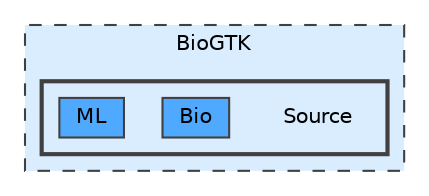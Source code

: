 digraph "D:/Kari/repos/BioGTK/Source"
{
 // LATEX_PDF_SIZE
  bgcolor="transparent";
  edge [fontname=Helvetica,fontsize=10,labelfontname=Helvetica,labelfontsize=10];
  node [fontname=Helvetica,fontsize=10,shape=box,height=0.2,width=0.4];
  compound=true
  subgraph clusterdir_ff82bdf09c2feee685f7af78ad530279 {
    graph [ bgcolor="#daedff", pencolor="grey25", label="BioGTK", fontname=Helvetica,fontsize=10 style="filled,dashed", URL="dir_ff82bdf09c2feee685f7af78ad530279.html",tooltip=""]
  subgraph clusterdir_669348b718faff750adc1226db43aa73 {
    graph [ bgcolor="#daedff", pencolor="grey25", label="", fontname=Helvetica,fontsize=10 style="filled,bold", URL="dir_669348b718faff750adc1226db43aa73.html",tooltip=""]
    dir_669348b718faff750adc1226db43aa73 [shape=plaintext, label="Source"];
  dir_c5d2f05f73b3d1619917b01287e130ce [label="Bio", fillcolor="#4ea9ff", color="grey25", style="filled", URL="dir_c5d2f05f73b3d1619917b01287e130ce.html",tooltip=""];
  dir_20726f830fd1141005a444f44fc1c8f2 [label="ML", fillcolor="#4ea9ff", color="grey25", style="filled", URL="dir_20726f830fd1141005a444f44fc1c8f2.html",tooltip=""];
  }
  }
}
